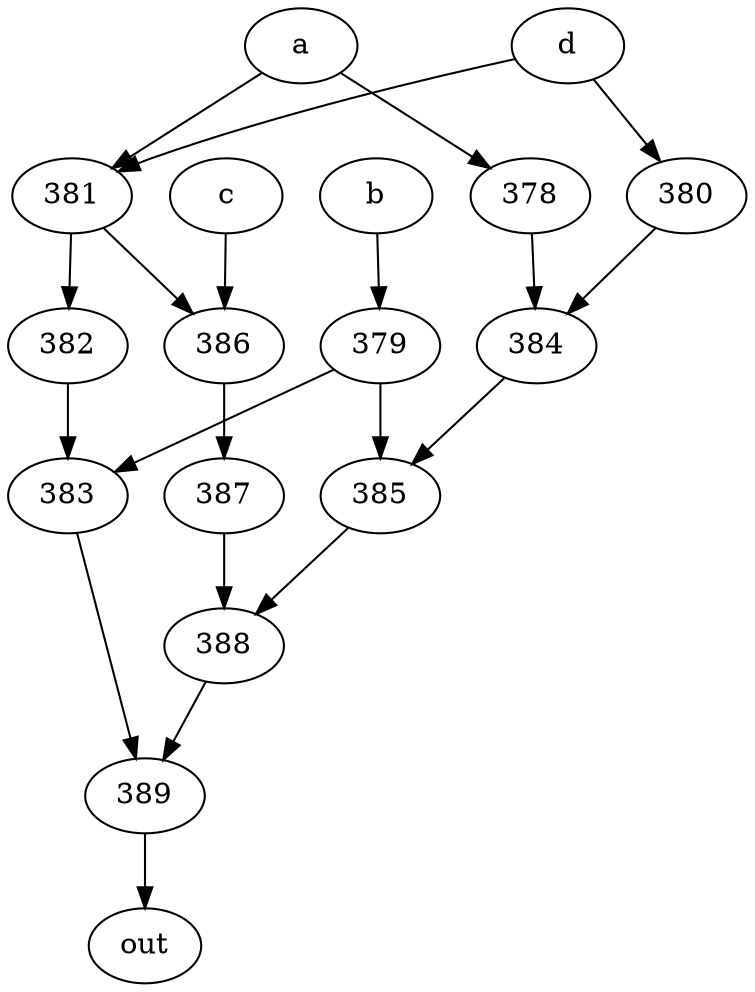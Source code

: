 strict digraph "" {
	389 -> out;
	a -> 378;
	a -> 381;
	378 -> 384;
	381 -> 382;
	381 -> 386;
	384 -> 385;
	382 -> 383;
	386 -> 387;
	b -> 379;
	379 -> 383;
	379 -> 385;
	383 -> 389;
	385 -> 388;
	c -> 386;
	387 -> 388;
	d -> 381;
	d -> 380;
	380 -> 384;
	388 -> 389;
}
